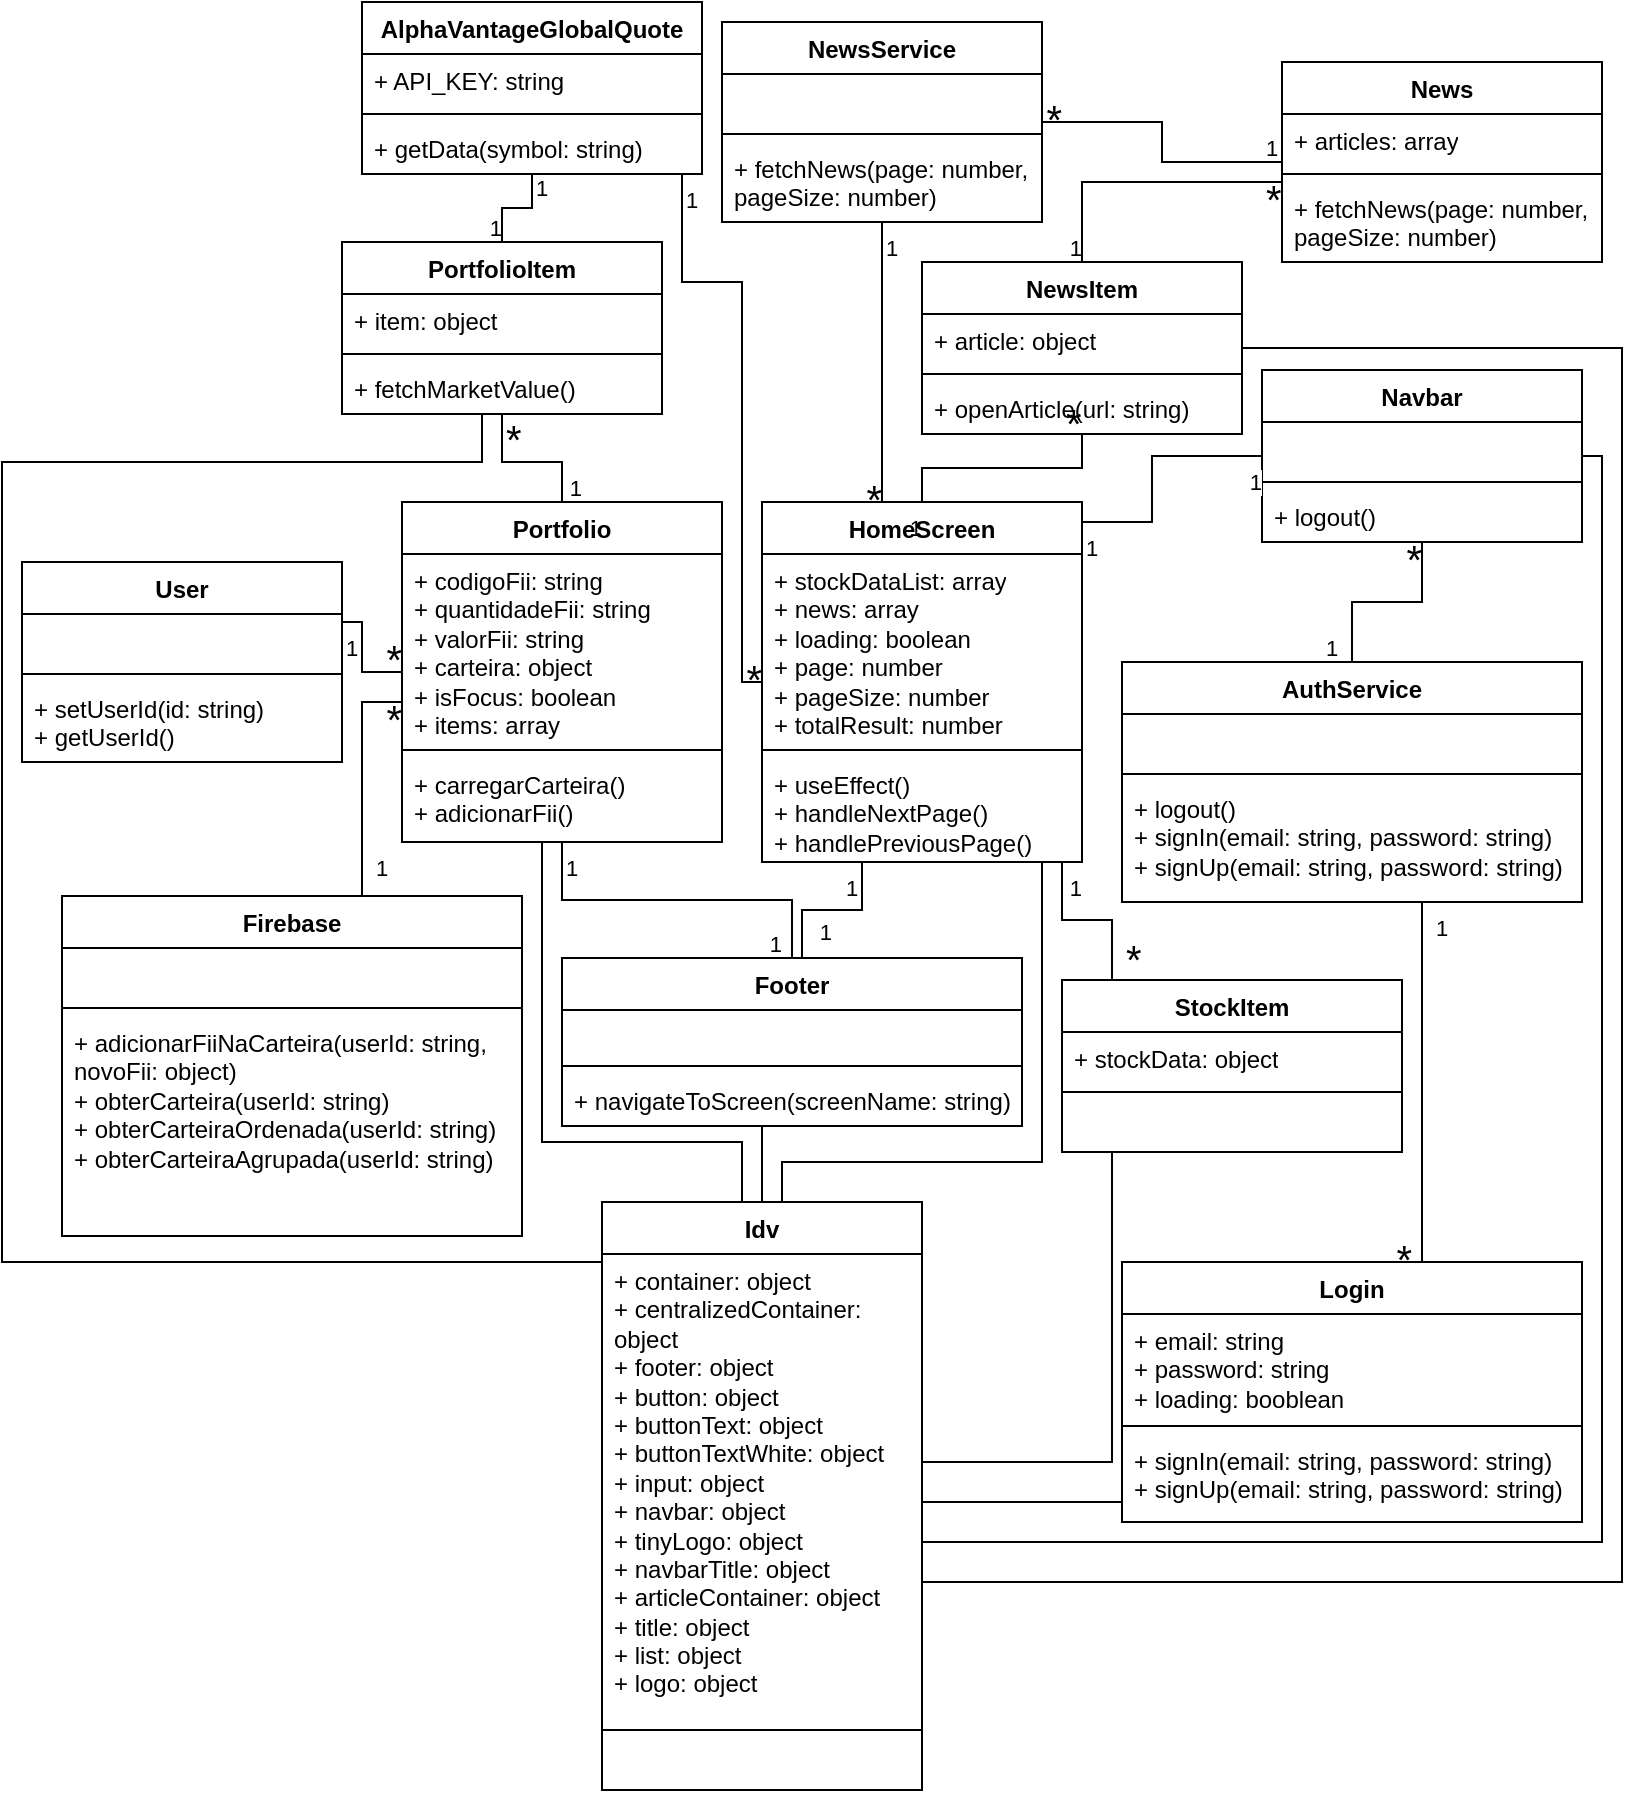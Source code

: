 <mxfile version="24.5.2" type="device">
  <diagram id="C5RBs43oDa-KdzZeNtuy" name="Page-1">
    <mxGraphModel dx="2593" dy="923" grid="1" gridSize="10" guides="1" tooltips="1" connect="1" arrows="1" fold="1" page="1" pageScale="1" pageWidth="827" pageHeight="1169" math="0" shadow="0">
      <root>
        <mxCell id="WIyWlLk6GJQsqaUBKTNV-0" />
        <mxCell id="WIyWlLk6GJQsqaUBKTNV-1" parent="WIyWlLk6GJQsqaUBKTNV-0" />
        <mxCell id="jRBZvIuDnO5cCjf87eu--0" value="HomeScreen" style="swimlane;fontStyle=1;align=center;verticalAlign=top;childLayout=stackLayout;horizontal=1;startSize=26;horizontalStack=0;resizeParent=1;resizeParentMax=0;resizeLast=0;collapsible=1;marginBottom=0;whiteSpace=wrap;html=1;" vertex="1" parent="WIyWlLk6GJQsqaUBKTNV-1">
          <mxGeometry x="390" y="260" width="160" height="180" as="geometry" />
        </mxCell>
        <mxCell id="jRBZvIuDnO5cCjf87eu--1" value="+ stockDataList: array&lt;div&gt;+ news: array&lt;/div&gt;&lt;div&gt;+ loading: boolean&lt;/div&gt;&lt;div&gt;+ page: number&lt;/div&gt;&lt;div&gt;+ pageSize: number&lt;/div&gt;&lt;div&gt;+ totalResult: number&lt;/div&gt;" style="text;strokeColor=none;fillColor=none;align=left;verticalAlign=top;spacingLeft=4;spacingRight=4;overflow=hidden;rotatable=0;points=[[0,0.5],[1,0.5]];portConstraint=eastwest;whiteSpace=wrap;html=1;" vertex="1" parent="jRBZvIuDnO5cCjf87eu--0">
          <mxGeometry y="26" width="160" height="94" as="geometry" />
        </mxCell>
        <mxCell id="jRBZvIuDnO5cCjf87eu--2" value="" style="line;strokeWidth=1;fillColor=none;align=left;verticalAlign=middle;spacingTop=-1;spacingLeft=3;spacingRight=3;rotatable=0;labelPosition=right;points=[];portConstraint=eastwest;strokeColor=inherit;" vertex="1" parent="jRBZvIuDnO5cCjf87eu--0">
          <mxGeometry y="120" width="160" height="8" as="geometry" />
        </mxCell>
        <mxCell id="jRBZvIuDnO5cCjf87eu--3" value="+ useEffect()&lt;div&gt;+ handleNextPage()&lt;/div&gt;&lt;div&gt;+ handlePreviousPage()&lt;/div&gt;" style="text;strokeColor=none;fillColor=none;align=left;verticalAlign=top;spacingLeft=4;spacingRight=4;overflow=hidden;rotatable=0;points=[[0,0.5],[1,0.5]];portConstraint=eastwest;whiteSpace=wrap;html=1;" vertex="1" parent="jRBZvIuDnO5cCjf87eu--0">
          <mxGeometry y="128" width="160" height="52" as="geometry" />
        </mxCell>
        <mxCell id="jRBZvIuDnO5cCjf87eu--4" value="Portfolio" style="swimlane;fontStyle=1;align=center;verticalAlign=top;childLayout=stackLayout;horizontal=1;startSize=26;horizontalStack=0;resizeParent=1;resizeParentMax=0;resizeLast=0;collapsible=1;marginBottom=0;whiteSpace=wrap;html=1;" vertex="1" parent="WIyWlLk6GJQsqaUBKTNV-1">
          <mxGeometry x="210" y="260" width="160" height="170" as="geometry" />
        </mxCell>
        <mxCell id="jRBZvIuDnO5cCjf87eu--5" value="+ codigoFii: string&lt;div&gt;+ quantidadeFii: string&lt;/div&gt;&lt;div&gt;+ valorFii: string&lt;/div&gt;&lt;div&gt;+ carteira: object&lt;/div&gt;&lt;div&gt;+ isFocus: boolean&lt;/div&gt;&lt;div&gt;+ items: array&lt;/div&gt;" style="text;strokeColor=none;fillColor=none;align=left;verticalAlign=top;spacingLeft=4;spacingRight=4;overflow=hidden;rotatable=0;points=[[0,0.5],[1,0.5]];portConstraint=eastwest;whiteSpace=wrap;html=1;" vertex="1" parent="jRBZvIuDnO5cCjf87eu--4">
          <mxGeometry y="26" width="160" height="94" as="geometry" />
        </mxCell>
        <mxCell id="jRBZvIuDnO5cCjf87eu--6" value="" style="line;strokeWidth=1;fillColor=none;align=left;verticalAlign=middle;spacingTop=-1;spacingLeft=3;spacingRight=3;rotatable=0;labelPosition=right;points=[];portConstraint=eastwest;strokeColor=inherit;" vertex="1" parent="jRBZvIuDnO5cCjf87eu--4">
          <mxGeometry y="120" width="160" height="8" as="geometry" />
        </mxCell>
        <mxCell id="jRBZvIuDnO5cCjf87eu--7" value="+ carregarCarteira()&lt;div&gt;+ adicionarFii()&lt;/div&gt;" style="text;strokeColor=none;fillColor=none;align=left;verticalAlign=top;spacingLeft=4;spacingRight=4;overflow=hidden;rotatable=0;points=[[0,0.5],[1,0.5]];portConstraint=eastwest;whiteSpace=wrap;html=1;" vertex="1" parent="jRBZvIuDnO5cCjf87eu--4">
          <mxGeometry y="128" width="160" height="42" as="geometry" />
        </mxCell>
        <mxCell id="jRBZvIuDnO5cCjf87eu--8" value="PortfolioItem" style="swimlane;fontStyle=1;align=center;verticalAlign=top;childLayout=stackLayout;horizontal=1;startSize=26;horizontalStack=0;resizeParent=1;resizeParentMax=0;resizeLast=0;collapsible=1;marginBottom=0;whiteSpace=wrap;html=1;" vertex="1" parent="WIyWlLk6GJQsqaUBKTNV-1">
          <mxGeometry x="180" y="130" width="160" height="86" as="geometry" />
        </mxCell>
        <mxCell id="jRBZvIuDnO5cCjf87eu--9" value="+ item: object" style="text;strokeColor=none;fillColor=none;align=left;verticalAlign=top;spacingLeft=4;spacingRight=4;overflow=hidden;rotatable=0;points=[[0,0.5],[1,0.5]];portConstraint=eastwest;whiteSpace=wrap;html=1;" vertex="1" parent="jRBZvIuDnO5cCjf87eu--8">
          <mxGeometry y="26" width="160" height="26" as="geometry" />
        </mxCell>
        <mxCell id="jRBZvIuDnO5cCjf87eu--10" value="" style="line;strokeWidth=1;fillColor=none;align=left;verticalAlign=middle;spacingTop=-1;spacingLeft=3;spacingRight=3;rotatable=0;labelPosition=right;points=[];portConstraint=eastwest;strokeColor=inherit;" vertex="1" parent="jRBZvIuDnO5cCjf87eu--8">
          <mxGeometry y="52" width="160" height="8" as="geometry" />
        </mxCell>
        <mxCell id="jRBZvIuDnO5cCjf87eu--11" value="+ fetchMarketValue()" style="text;strokeColor=none;fillColor=none;align=left;verticalAlign=top;spacingLeft=4;spacingRight=4;overflow=hidden;rotatable=0;points=[[0,0.5],[1,0.5]];portConstraint=eastwest;whiteSpace=wrap;html=1;" vertex="1" parent="jRBZvIuDnO5cCjf87eu--8">
          <mxGeometry y="60" width="160" height="26" as="geometry" />
        </mxCell>
        <mxCell id="jRBZvIuDnO5cCjf87eu--12" value="News" style="swimlane;fontStyle=1;align=center;verticalAlign=top;childLayout=stackLayout;horizontal=1;startSize=26;horizontalStack=0;resizeParent=1;resizeParentMax=0;resizeLast=0;collapsible=1;marginBottom=0;whiteSpace=wrap;html=1;" vertex="1" parent="WIyWlLk6GJQsqaUBKTNV-1">
          <mxGeometry x="650" y="40" width="160" height="100" as="geometry" />
        </mxCell>
        <mxCell id="jRBZvIuDnO5cCjf87eu--13" value="+ articles: array" style="text;strokeColor=none;fillColor=none;align=left;verticalAlign=top;spacingLeft=4;spacingRight=4;overflow=hidden;rotatable=0;points=[[0,0.5],[1,0.5]];portConstraint=eastwest;whiteSpace=wrap;html=1;" vertex="1" parent="jRBZvIuDnO5cCjf87eu--12">
          <mxGeometry y="26" width="160" height="26" as="geometry" />
        </mxCell>
        <mxCell id="jRBZvIuDnO5cCjf87eu--14" value="" style="line;strokeWidth=1;fillColor=none;align=left;verticalAlign=middle;spacingTop=-1;spacingLeft=3;spacingRight=3;rotatable=0;labelPosition=right;points=[];portConstraint=eastwest;strokeColor=inherit;" vertex="1" parent="jRBZvIuDnO5cCjf87eu--12">
          <mxGeometry y="52" width="160" height="8" as="geometry" />
        </mxCell>
        <mxCell id="jRBZvIuDnO5cCjf87eu--15" value="+ fetchNews(page: number, pageSize: number)" style="text;strokeColor=none;fillColor=none;align=left;verticalAlign=top;spacingLeft=4;spacingRight=4;overflow=hidden;rotatable=0;points=[[0,0.5],[1,0.5]];portConstraint=eastwest;whiteSpace=wrap;html=1;" vertex="1" parent="jRBZvIuDnO5cCjf87eu--12">
          <mxGeometry y="60" width="160" height="40" as="geometry" />
        </mxCell>
        <mxCell id="jRBZvIuDnO5cCjf87eu--16" value="Firebase" style="swimlane;fontStyle=1;align=center;verticalAlign=top;childLayout=stackLayout;horizontal=1;startSize=26;horizontalStack=0;resizeParent=1;resizeParentMax=0;resizeLast=0;collapsible=1;marginBottom=0;whiteSpace=wrap;html=1;" vertex="1" parent="WIyWlLk6GJQsqaUBKTNV-1">
          <mxGeometry x="40" y="457" width="230" height="170" as="geometry" />
        </mxCell>
        <mxCell id="jRBZvIuDnO5cCjf87eu--17" value="&amp;nbsp;" style="text;strokeColor=none;fillColor=none;align=left;verticalAlign=top;spacingLeft=4;spacingRight=4;overflow=hidden;rotatable=0;points=[[0,0.5],[1,0.5]];portConstraint=eastwest;whiteSpace=wrap;html=1;" vertex="1" parent="jRBZvIuDnO5cCjf87eu--16">
          <mxGeometry y="26" width="230" height="26" as="geometry" />
        </mxCell>
        <mxCell id="jRBZvIuDnO5cCjf87eu--18" value="" style="line;strokeWidth=1;fillColor=none;align=left;verticalAlign=middle;spacingTop=-1;spacingLeft=3;spacingRight=3;rotatable=0;labelPosition=right;points=[];portConstraint=eastwest;strokeColor=inherit;" vertex="1" parent="jRBZvIuDnO5cCjf87eu--16">
          <mxGeometry y="52" width="230" height="8" as="geometry" />
        </mxCell>
        <mxCell id="jRBZvIuDnO5cCjf87eu--19" value="+ adicionarFiiNaCarteira(userId: string, novoFii: object)&lt;br&gt;        + obterCarteira(userId: string)&lt;br&gt;        + obterCarteiraOrdenada(userId: string)&lt;br&gt;        + obterCarteiraAgrupada(userId: string)" style="text;strokeColor=none;fillColor=none;align=left;verticalAlign=top;spacingLeft=4;spacingRight=4;overflow=hidden;rotatable=0;points=[[0,0.5],[1,0.5]];portConstraint=eastwest;whiteSpace=wrap;html=1;" vertex="1" parent="jRBZvIuDnO5cCjf87eu--16">
          <mxGeometry y="60" width="230" height="110" as="geometry" />
        </mxCell>
        <mxCell id="jRBZvIuDnO5cCjf87eu--20" value="NewsService" style="swimlane;fontStyle=1;align=center;verticalAlign=top;childLayout=stackLayout;horizontal=1;startSize=26;horizontalStack=0;resizeParent=1;resizeParentMax=0;resizeLast=0;collapsible=1;marginBottom=0;whiteSpace=wrap;html=1;" vertex="1" parent="WIyWlLk6GJQsqaUBKTNV-1">
          <mxGeometry x="370" y="20" width="160" height="100" as="geometry" />
        </mxCell>
        <mxCell id="jRBZvIuDnO5cCjf87eu--21" value="&amp;nbsp;" style="text;strokeColor=none;fillColor=none;align=left;verticalAlign=top;spacingLeft=4;spacingRight=4;overflow=hidden;rotatable=0;points=[[0,0.5],[1,0.5]];portConstraint=eastwest;whiteSpace=wrap;html=1;" vertex="1" parent="jRBZvIuDnO5cCjf87eu--20">
          <mxGeometry y="26" width="160" height="26" as="geometry" />
        </mxCell>
        <mxCell id="jRBZvIuDnO5cCjf87eu--22" value="" style="line;strokeWidth=1;fillColor=none;align=left;verticalAlign=middle;spacingTop=-1;spacingLeft=3;spacingRight=3;rotatable=0;labelPosition=right;points=[];portConstraint=eastwest;strokeColor=inherit;" vertex="1" parent="jRBZvIuDnO5cCjf87eu--20">
          <mxGeometry y="52" width="160" height="8" as="geometry" />
        </mxCell>
        <mxCell id="jRBZvIuDnO5cCjf87eu--23" value="+ fetchNews(page: number, pageSize: number)" style="text;strokeColor=none;fillColor=none;align=left;verticalAlign=top;spacingLeft=4;spacingRight=4;overflow=hidden;rotatable=0;points=[[0,0.5],[1,0.5]];portConstraint=eastwest;whiteSpace=wrap;html=1;" vertex="1" parent="jRBZvIuDnO5cCjf87eu--20">
          <mxGeometry y="60" width="160" height="40" as="geometry" />
        </mxCell>
        <mxCell id="jRBZvIuDnO5cCjf87eu--24" value="StockItem" style="swimlane;fontStyle=1;align=center;verticalAlign=top;childLayout=stackLayout;horizontal=1;startSize=26;horizontalStack=0;resizeParent=1;resizeParentMax=0;resizeLast=0;collapsible=1;marginBottom=0;whiteSpace=wrap;html=1;" vertex="1" parent="WIyWlLk6GJQsqaUBKTNV-1">
          <mxGeometry x="540" y="499" width="170" height="86" as="geometry" />
        </mxCell>
        <mxCell id="jRBZvIuDnO5cCjf87eu--25" value="+ stockData: object" style="text;strokeColor=none;fillColor=none;align=left;verticalAlign=top;spacingLeft=4;spacingRight=4;overflow=hidden;rotatable=0;points=[[0,0.5],[1,0.5]];portConstraint=eastwest;whiteSpace=wrap;html=1;" vertex="1" parent="jRBZvIuDnO5cCjf87eu--24">
          <mxGeometry y="26" width="170" height="26" as="geometry" />
        </mxCell>
        <mxCell id="jRBZvIuDnO5cCjf87eu--26" value="" style="line;strokeWidth=1;fillColor=none;align=left;verticalAlign=middle;spacingTop=-1;spacingLeft=3;spacingRight=3;rotatable=0;labelPosition=right;points=[];portConstraint=eastwest;strokeColor=inherit;" vertex="1" parent="jRBZvIuDnO5cCjf87eu--24">
          <mxGeometry y="52" width="170" height="8" as="geometry" />
        </mxCell>
        <mxCell id="jRBZvIuDnO5cCjf87eu--27" value="&amp;nbsp;" style="text;strokeColor=none;fillColor=none;align=left;verticalAlign=top;spacingLeft=4;spacingRight=4;overflow=hidden;rotatable=0;points=[[0,0.5],[1,0.5]];portConstraint=eastwest;whiteSpace=wrap;html=1;" vertex="1" parent="jRBZvIuDnO5cCjf87eu--24">
          <mxGeometry y="60" width="170" height="26" as="geometry" />
        </mxCell>
        <mxCell id="jRBZvIuDnO5cCjf87eu--28" value="AlphaVantageGlobalQuote" style="swimlane;fontStyle=1;align=center;verticalAlign=top;childLayout=stackLayout;horizontal=1;startSize=26;horizontalStack=0;resizeParent=1;resizeParentMax=0;resizeLast=0;collapsible=1;marginBottom=0;whiteSpace=wrap;html=1;" vertex="1" parent="WIyWlLk6GJQsqaUBKTNV-1">
          <mxGeometry x="190" y="10" width="170" height="86" as="geometry" />
        </mxCell>
        <mxCell id="jRBZvIuDnO5cCjf87eu--29" value="+ API_KEY: string" style="text;strokeColor=none;fillColor=none;align=left;verticalAlign=top;spacingLeft=4;spacingRight=4;overflow=hidden;rotatable=0;points=[[0,0.5],[1,0.5]];portConstraint=eastwest;whiteSpace=wrap;html=1;" vertex="1" parent="jRBZvIuDnO5cCjf87eu--28">
          <mxGeometry y="26" width="170" height="26" as="geometry" />
        </mxCell>
        <mxCell id="jRBZvIuDnO5cCjf87eu--30" value="" style="line;strokeWidth=1;fillColor=none;align=left;verticalAlign=middle;spacingTop=-1;spacingLeft=3;spacingRight=3;rotatable=0;labelPosition=right;points=[];portConstraint=eastwest;strokeColor=inherit;" vertex="1" parent="jRBZvIuDnO5cCjf87eu--28">
          <mxGeometry y="52" width="170" height="8" as="geometry" />
        </mxCell>
        <mxCell id="jRBZvIuDnO5cCjf87eu--31" value="+ getData(symbol: string)" style="text;strokeColor=none;fillColor=none;align=left;verticalAlign=top;spacingLeft=4;spacingRight=4;overflow=hidden;rotatable=0;points=[[0,0.5],[1,0.5]];portConstraint=eastwest;whiteSpace=wrap;html=1;" vertex="1" parent="jRBZvIuDnO5cCjf87eu--28">
          <mxGeometry y="60" width="170" height="26" as="geometry" />
        </mxCell>
        <mxCell id="jRBZvIuDnO5cCjf87eu--32" value="User" style="swimlane;fontStyle=1;align=center;verticalAlign=top;childLayout=stackLayout;horizontal=1;startSize=26;horizontalStack=0;resizeParent=1;resizeParentMax=0;resizeLast=0;collapsible=1;marginBottom=0;whiteSpace=wrap;html=1;" vertex="1" parent="WIyWlLk6GJQsqaUBKTNV-1">
          <mxGeometry x="20" y="290" width="160" height="100" as="geometry" />
        </mxCell>
        <mxCell id="jRBZvIuDnO5cCjf87eu--33" value="&amp;nbsp;" style="text;strokeColor=none;fillColor=none;align=left;verticalAlign=top;spacingLeft=4;spacingRight=4;overflow=hidden;rotatable=0;points=[[0,0.5],[1,0.5]];portConstraint=eastwest;whiteSpace=wrap;html=1;" vertex="1" parent="jRBZvIuDnO5cCjf87eu--32">
          <mxGeometry y="26" width="160" height="26" as="geometry" />
        </mxCell>
        <mxCell id="jRBZvIuDnO5cCjf87eu--34" value="" style="line;strokeWidth=1;fillColor=none;align=left;verticalAlign=middle;spacingTop=-1;spacingLeft=3;spacingRight=3;rotatable=0;labelPosition=right;points=[];portConstraint=eastwest;strokeColor=inherit;" vertex="1" parent="jRBZvIuDnO5cCjf87eu--32">
          <mxGeometry y="52" width="160" height="8" as="geometry" />
        </mxCell>
        <mxCell id="jRBZvIuDnO5cCjf87eu--35" value="+ setUserId(id: string)&lt;div&gt;+ getUserId()&lt;/div&gt;" style="text;strokeColor=none;fillColor=none;align=left;verticalAlign=top;spacingLeft=4;spacingRight=4;overflow=hidden;rotatable=0;points=[[0,0.5],[1,0.5]];portConstraint=eastwest;whiteSpace=wrap;html=1;" vertex="1" parent="jRBZvIuDnO5cCjf87eu--32">
          <mxGeometry y="60" width="160" height="40" as="geometry" />
        </mxCell>
        <mxCell id="jRBZvIuDnO5cCjf87eu--79" style="edgeStyle=orthogonalEdgeStyle;rounded=0;orthogonalLoop=1;jettySize=auto;html=1;endArrow=none;endFill=0;" edge="1" parent="WIyWlLk6GJQsqaUBKTNV-1" source="jRBZvIuDnO5cCjf87eu--36" target="jRBZvIuDnO5cCjf87eu--0">
          <mxGeometry relative="1" as="geometry">
            <Array as="points">
              <mxPoint x="400" y="590" />
              <mxPoint x="530" y="590" />
            </Array>
          </mxGeometry>
        </mxCell>
        <mxCell id="jRBZvIuDnO5cCjf87eu--80" style="edgeStyle=orthogonalEdgeStyle;rounded=0;orthogonalLoop=1;jettySize=auto;html=1;endArrow=none;endFill=0;" edge="1" parent="WIyWlLk6GJQsqaUBKTNV-1" source="jRBZvIuDnO5cCjf87eu--36" target="jRBZvIuDnO5cCjf87eu--44">
          <mxGeometry relative="1" as="geometry">
            <Array as="points">
              <mxPoint x="350" y="650" />
              <mxPoint x="410" y="650" />
            </Array>
          </mxGeometry>
        </mxCell>
        <mxCell id="jRBZvIuDnO5cCjf87eu--81" style="edgeStyle=orthogonalEdgeStyle;rounded=0;orthogonalLoop=1;jettySize=auto;html=1;endArrow=none;endFill=0;" edge="1" parent="WIyWlLk6GJQsqaUBKTNV-1" source="jRBZvIuDnO5cCjf87eu--36" target="jRBZvIuDnO5cCjf87eu--52">
          <mxGeometry relative="1" as="geometry">
            <Array as="points">
              <mxPoint x="810" y="780" />
              <mxPoint x="810" y="237" />
            </Array>
          </mxGeometry>
        </mxCell>
        <mxCell id="jRBZvIuDnO5cCjf87eu--82" style="edgeStyle=orthogonalEdgeStyle;rounded=0;orthogonalLoop=1;jettySize=auto;html=1;endArrow=none;endFill=0;" edge="1" parent="WIyWlLk6GJQsqaUBKTNV-1" source="jRBZvIuDnO5cCjf87eu--36" target="jRBZvIuDnO5cCjf87eu--56">
          <mxGeometry relative="1" as="geometry">
            <Array as="points">
              <mxPoint x="820" y="800" />
              <mxPoint x="820" y="183" />
            </Array>
          </mxGeometry>
        </mxCell>
        <mxCell id="jRBZvIuDnO5cCjf87eu--83" style="edgeStyle=orthogonalEdgeStyle;rounded=0;orthogonalLoop=1;jettySize=auto;html=1;endArrow=none;endFill=0;" edge="1" parent="WIyWlLk6GJQsqaUBKTNV-1" source="jRBZvIuDnO5cCjf87eu--36" target="jRBZvIuDnO5cCjf87eu--8">
          <mxGeometry relative="1" as="geometry">
            <Array as="points">
              <mxPoint x="10" y="640" />
              <mxPoint x="10" y="240" />
              <mxPoint x="250" y="240" />
            </Array>
          </mxGeometry>
        </mxCell>
        <mxCell id="jRBZvIuDnO5cCjf87eu--84" style="edgeStyle=orthogonalEdgeStyle;rounded=0;orthogonalLoop=1;jettySize=auto;html=1;endArrow=none;endFill=0;" edge="1" parent="WIyWlLk6GJQsqaUBKTNV-1" source="jRBZvIuDnO5cCjf87eu--36" target="jRBZvIuDnO5cCjf87eu--24">
          <mxGeometry relative="1" as="geometry">
            <Array as="points">
              <mxPoint x="565" y="740" />
            </Array>
          </mxGeometry>
        </mxCell>
        <mxCell id="jRBZvIuDnO5cCjf87eu--85" style="edgeStyle=orthogonalEdgeStyle;rounded=0;orthogonalLoop=1;jettySize=auto;html=1;endArrow=none;endFill=0;" edge="1" parent="WIyWlLk6GJQsqaUBKTNV-1" source="jRBZvIuDnO5cCjf87eu--36" target="jRBZvIuDnO5cCjf87eu--60">
          <mxGeometry relative="1" as="geometry">
            <Array as="points">
              <mxPoint x="550" y="760" />
              <mxPoint x="550" y="760" />
            </Array>
          </mxGeometry>
        </mxCell>
        <mxCell id="jRBZvIuDnO5cCjf87eu--86" style="edgeStyle=orthogonalEdgeStyle;rounded=0;orthogonalLoop=1;jettySize=auto;html=1;endArrow=none;endFill=0;" edge="1" parent="WIyWlLk6GJQsqaUBKTNV-1" source="jRBZvIuDnO5cCjf87eu--36" target="jRBZvIuDnO5cCjf87eu--4">
          <mxGeometry relative="1" as="geometry">
            <Array as="points">
              <mxPoint x="380" y="580" />
              <mxPoint x="280" y="580" />
            </Array>
          </mxGeometry>
        </mxCell>
        <mxCell id="jRBZvIuDnO5cCjf87eu--36" value="Idv" style="swimlane;fontStyle=1;align=center;verticalAlign=top;childLayout=stackLayout;horizontal=1;startSize=26;horizontalStack=0;resizeParent=1;resizeParentMax=0;resizeLast=0;collapsible=1;marginBottom=0;whiteSpace=wrap;html=1;" vertex="1" parent="WIyWlLk6GJQsqaUBKTNV-1">
          <mxGeometry x="310" y="610" width="160" height="294" as="geometry" />
        </mxCell>
        <mxCell id="jRBZvIuDnO5cCjf87eu--37" value="+ container: object&lt;br&gt;        + centralizedContainer: object&lt;br&gt;        + footer: object&lt;br&gt;        + button: object&lt;br&gt;        + buttonText: object&lt;br&gt;        + buttonTextWhite: object&lt;br&gt;        + input: object&lt;br&gt;        + navbar: object&lt;br&gt;        + tinyLogo: object&lt;br&gt;        + navbarTitle: object&lt;br&gt;        + articleContainer: object&lt;br&gt;        + title: object&lt;br&gt;        + list: object&lt;br&gt;        + logo: object" style="text;strokeColor=none;fillColor=none;align=left;verticalAlign=top;spacingLeft=4;spacingRight=4;overflow=hidden;rotatable=0;points=[[0,0.5],[1,0.5]];portConstraint=eastwest;whiteSpace=wrap;html=1;" vertex="1" parent="jRBZvIuDnO5cCjf87eu--36">
          <mxGeometry y="26" width="160" height="234" as="geometry" />
        </mxCell>
        <mxCell id="jRBZvIuDnO5cCjf87eu--38" value="" style="line;strokeWidth=1;fillColor=none;align=left;verticalAlign=middle;spacingTop=-1;spacingLeft=3;spacingRight=3;rotatable=0;labelPosition=right;points=[];portConstraint=eastwest;strokeColor=inherit;" vertex="1" parent="jRBZvIuDnO5cCjf87eu--36">
          <mxGeometry y="260" width="160" height="8" as="geometry" />
        </mxCell>
        <mxCell id="jRBZvIuDnO5cCjf87eu--39" value="&amp;nbsp;" style="text;strokeColor=none;fillColor=none;align=left;verticalAlign=top;spacingLeft=4;spacingRight=4;overflow=hidden;rotatable=0;points=[[0,0.5],[1,0.5]];portConstraint=eastwest;whiteSpace=wrap;html=1;" vertex="1" parent="jRBZvIuDnO5cCjf87eu--36">
          <mxGeometry y="268" width="160" height="26" as="geometry" />
        </mxCell>
        <mxCell id="jRBZvIuDnO5cCjf87eu--40" value="AuthService" style="swimlane;fontStyle=1;align=center;verticalAlign=top;childLayout=stackLayout;horizontal=1;startSize=26;horizontalStack=0;resizeParent=1;resizeParentMax=0;resizeLast=0;collapsible=1;marginBottom=0;whiteSpace=wrap;html=1;" vertex="1" parent="WIyWlLk6GJQsqaUBKTNV-1">
          <mxGeometry x="570" y="340" width="230" height="120" as="geometry" />
        </mxCell>
        <mxCell id="jRBZvIuDnO5cCjf87eu--41" value="&amp;nbsp;" style="text;strokeColor=none;fillColor=none;align=left;verticalAlign=top;spacingLeft=4;spacingRight=4;overflow=hidden;rotatable=0;points=[[0,0.5],[1,0.5]];portConstraint=eastwest;whiteSpace=wrap;html=1;" vertex="1" parent="jRBZvIuDnO5cCjf87eu--40">
          <mxGeometry y="26" width="230" height="26" as="geometry" />
        </mxCell>
        <mxCell id="jRBZvIuDnO5cCjf87eu--42" value="" style="line;strokeWidth=1;fillColor=none;align=left;verticalAlign=middle;spacingTop=-1;spacingLeft=3;spacingRight=3;rotatable=0;labelPosition=right;points=[];portConstraint=eastwest;strokeColor=inherit;" vertex="1" parent="jRBZvIuDnO5cCjf87eu--40">
          <mxGeometry y="52" width="230" height="8" as="geometry" />
        </mxCell>
        <mxCell id="jRBZvIuDnO5cCjf87eu--43" value="+ logout()&lt;div&gt;+ signIn(email: string, password: string)&lt;/div&gt;&lt;div&gt;+ signUp&lt;span style=&quot;background-color: initial;&quot;&gt;(email: string, password: string)&lt;/span&gt;&lt;/div&gt;" style="text;strokeColor=none;fillColor=none;align=left;verticalAlign=top;spacingLeft=4;spacingRight=4;overflow=hidden;rotatable=0;points=[[0,0.5],[1,0.5]];portConstraint=eastwest;whiteSpace=wrap;html=1;" vertex="1" parent="jRBZvIuDnO5cCjf87eu--40">
          <mxGeometry y="60" width="230" height="60" as="geometry" />
        </mxCell>
        <mxCell id="jRBZvIuDnO5cCjf87eu--44" value="Footer" style="swimlane;fontStyle=1;align=center;verticalAlign=top;childLayout=stackLayout;horizontal=1;startSize=26;horizontalStack=0;resizeParent=1;resizeParentMax=0;resizeLast=0;collapsible=1;marginBottom=0;whiteSpace=wrap;html=1;" vertex="1" parent="WIyWlLk6GJQsqaUBKTNV-1">
          <mxGeometry x="290" y="488" width="230" height="84" as="geometry" />
        </mxCell>
        <mxCell id="jRBZvIuDnO5cCjf87eu--45" value="&amp;nbsp;" style="text;strokeColor=none;fillColor=none;align=left;verticalAlign=top;spacingLeft=4;spacingRight=4;overflow=hidden;rotatable=0;points=[[0,0.5],[1,0.5]];portConstraint=eastwest;whiteSpace=wrap;html=1;" vertex="1" parent="jRBZvIuDnO5cCjf87eu--44">
          <mxGeometry y="26" width="230" height="24" as="geometry" />
        </mxCell>
        <mxCell id="jRBZvIuDnO5cCjf87eu--46" value="" style="line;strokeWidth=1;fillColor=none;align=left;verticalAlign=middle;spacingTop=-1;spacingLeft=3;spacingRight=3;rotatable=0;labelPosition=right;points=[];portConstraint=eastwest;strokeColor=inherit;" vertex="1" parent="jRBZvIuDnO5cCjf87eu--44">
          <mxGeometry y="50" width="230" height="8" as="geometry" />
        </mxCell>
        <mxCell id="jRBZvIuDnO5cCjf87eu--47" value="+ navigateToScreen(screenName: string)" style="text;strokeColor=none;fillColor=none;align=left;verticalAlign=top;spacingLeft=4;spacingRight=4;overflow=hidden;rotatable=0;points=[[0,0.5],[1,0.5]];portConstraint=eastwest;whiteSpace=wrap;html=1;" vertex="1" parent="jRBZvIuDnO5cCjf87eu--44">
          <mxGeometry y="58" width="230" height="26" as="geometry" />
        </mxCell>
        <mxCell id="jRBZvIuDnO5cCjf87eu--52" value="Navbar" style="swimlane;fontStyle=1;align=center;verticalAlign=top;childLayout=stackLayout;horizontal=1;startSize=26;horizontalStack=0;resizeParent=1;resizeParentMax=0;resizeLast=0;collapsible=1;marginBottom=0;whiteSpace=wrap;html=1;" vertex="1" parent="WIyWlLk6GJQsqaUBKTNV-1">
          <mxGeometry x="640" y="194" width="160" height="86" as="geometry" />
        </mxCell>
        <mxCell id="jRBZvIuDnO5cCjf87eu--53" value="&amp;nbsp;" style="text;strokeColor=none;fillColor=none;align=left;verticalAlign=top;spacingLeft=4;spacingRight=4;overflow=hidden;rotatable=0;points=[[0,0.5],[1,0.5]];portConstraint=eastwest;whiteSpace=wrap;html=1;" vertex="1" parent="jRBZvIuDnO5cCjf87eu--52">
          <mxGeometry y="26" width="160" height="26" as="geometry" />
        </mxCell>
        <mxCell id="jRBZvIuDnO5cCjf87eu--54" value="" style="line;strokeWidth=1;fillColor=none;align=left;verticalAlign=middle;spacingTop=-1;spacingLeft=3;spacingRight=3;rotatable=0;labelPosition=right;points=[];portConstraint=eastwest;strokeColor=inherit;" vertex="1" parent="jRBZvIuDnO5cCjf87eu--52">
          <mxGeometry y="52" width="160" height="8" as="geometry" />
        </mxCell>
        <mxCell id="jRBZvIuDnO5cCjf87eu--55" value="+ logout()" style="text;strokeColor=none;fillColor=none;align=left;verticalAlign=top;spacingLeft=4;spacingRight=4;overflow=hidden;rotatable=0;points=[[0,0.5],[1,0.5]];portConstraint=eastwest;whiteSpace=wrap;html=1;" vertex="1" parent="jRBZvIuDnO5cCjf87eu--52">
          <mxGeometry y="60" width="160" height="26" as="geometry" />
        </mxCell>
        <mxCell id="jRBZvIuDnO5cCjf87eu--56" value="NewsItem" style="swimlane;fontStyle=1;align=center;verticalAlign=top;childLayout=stackLayout;horizontal=1;startSize=26;horizontalStack=0;resizeParent=1;resizeParentMax=0;resizeLast=0;collapsible=1;marginBottom=0;whiteSpace=wrap;html=1;" vertex="1" parent="WIyWlLk6GJQsqaUBKTNV-1">
          <mxGeometry x="470" y="140" width="160" height="86" as="geometry" />
        </mxCell>
        <mxCell id="jRBZvIuDnO5cCjf87eu--57" value="+ article: object" style="text;strokeColor=none;fillColor=none;align=left;verticalAlign=top;spacingLeft=4;spacingRight=4;overflow=hidden;rotatable=0;points=[[0,0.5],[1,0.5]];portConstraint=eastwest;whiteSpace=wrap;html=1;" vertex="1" parent="jRBZvIuDnO5cCjf87eu--56">
          <mxGeometry y="26" width="160" height="26" as="geometry" />
        </mxCell>
        <mxCell id="jRBZvIuDnO5cCjf87eu--58" value="" style="line;strokeWidth=1;fillColor=none;align=left;verticalAlign=middle;spacingTop=-1;spacingLeft=3;spacingRight=3;rotatable=0;labelPosition=right;points=[];portConstraint=eastwest;strokeColor=inherit;" vertex="1" parent="jRBZvIuDnO5cCjf87eu--56">
          <mxGeometry y="52" width="160" height="8" as="geometry" />
        </mxCell>
        <mxCell id="jRBZvIuDnO5cCjf87eu--59" value="+ openArticle(url: string)" style="text;strokeColor=none;fillColor=none;align=left;verticalAlign=top;spacingLeft=4;spacingRight=4;overflow=hidden;rotatable=0;points=[[0,0.5],[1,0.5]];portConstraint=eastwest;whiteSpace=wrap;html=1;" vertex="1" parent="jRBZvIuDnO5cCjf87eu--56">
          <mxGeometry y="60" width="160" height="26" as="geometry" />
        </mxCell>
        <mxCell id="jRBZvIuDnO5cCjf87eu--60" value="Login" style="swimlane;fontStyle=1;align=center;verticalAlign=top;childLayout=stackLayout;horizontal=1;startSize=26;horizontalStack=0;resizeParent=1;resizeParentMax=0;resizeLast=0;collapsible=1;marginBottom=0;whiteSpace=wrap;html=1;" vertex="1" parent="WIyWlLk6GJQsqaUBKTNV-1">
          <mxGeometry x="570" y="640" width="230" height="130" as="geometry" />
        </mxCell>
        <mxCell id="jRBZvIuDnO5cCjf87eu--61" value="+ email: string&lt;div&gt;+ password: string&lt;/div&gt;&lt;div&gt;+ loading: booblean&lt;/div&gt;" style="text;strokeColor=none;fillColor=none;align=left;verticalAlign=top;spacingLeft=4;spacingRight=4;overflow=hidden;rotatable=0;points=[[0,0.5],[1,0.5]];portConstraint=eastwest;whiteSpace=wrap;html=1;" vertex="1" parent="jRBZvIuDnO5cCjf87eu--60">
          <mxGeometry y="26" width="230" height="52" as="geometry" />
        </mxCell>
        <mxCell id="jRBZvIuDnO5cCjf87eu--62" value="" style="line;strokeWidth=1;fillColor=none;align=left;verticalAlign=middle;spacingTop=-1;spacingLeft=3;spacingRight=3;rotatable=0;labelPosition=right;points=[];portConstraint=eastwest;strokeColor=inherit;" vertex="1" parent="jRBZvIuDnO5cCjf87eu--60">
          <mxGeometry y="78" width="230" height="8" as="geometry" />
        </mxCell>
        <mxCell id="jRBZvIuDnO5cCjf87eu--63" value="+ signIn(email: string, password: string)&lt;div&gt;+ signUp(email: string, password: string)&lt;/div&gt;" style="text;strokeColor=none;fillColor=none;align=left;verticalAlign=top;spacingLeft=4;spacingRight=4;overflow=hidden;rotatable=0;points=[[0,0.5],[1,0.5]];portConstraint=eastwest;whiteSpace=wrap;html=1;" vertex="1" parent="jRBZvIuDnO5cCjf87eu--60">
          <mxGeometry y="86" width="230" height="44" as="geometry" />
        </mxCell>
        <mxCell id="jRBZvIuDnO5cCjf87eu--90" value="" style="endArrow=none;html=1;endSize=12;startArrow=none;startSize=14;startFill=0;edgeStyle=orthogonalEdgeStyle;rounded=0;endFill=0;" edge="1" parent="WIyWlLk6GJQsqaUBKTNV-1" source="jRBZvIuDnO5cCjf87eu--28" target="jRBZvIuDnO5cCjf87eu--0">
          <mxGeometry relative="1" as="geometry">
            <mxPoint x="-30" y="490" as="sourcePoint" />
            <mxPoint x="130" y="490" as="targetPoint" />
            <Array as="points">
              <mxPoint x="350" y="150" />
              <mxPoint x="380" y="150" />
              <mxPoint x="380" y="350" />
            </Array>
          </mxGeometry>
        </mxCell>
        <mxCell id="jRBZvIuDnO5cCjf87eu--91" value="1" style="edgeLabel;resizable=0;html=1;align=left;verticalAlign=top;labelBackgroundColor=none;" connectable="0" vertex="1" parent="jRBZvIuDnO5cCjf87eu--90">
          <mxGeometry x="-1" relative="1" as="geometry" />
        </mxCell>
        <mxCell id="jRBZvIuDnO5cCjf87eu--92" value="*" style="edgeLabel;resizable=0;html=1;align=right;verticalAlign=top;fontSize=20;labelBackgroundColor=none;" connectable="0" vertex="1" parent="jRBZvIuDnO5cCjf87eu--90">
          <mxGeometry x="1" relative="1" as="geometry">
            <mxPoint y="-20" as="offset" />
          </mxGeometry>
        </mxCell>
        <mxCell id="jRBZvIuDnO5cCjf87eu--93" value="" style="endArrow=none;html=1;endSize=12;startArrow=none;startSize=14;startFill=0;edgeStyle=orthogonalEdgeStyle;rounded=0;endFill=0;" edge="1" parent="WIyWlLk6GJQsqaUBKTNV-1" source="jRBZvIuDnO5cCjf87eu--56" target="jRBZvIuDnO5cCjf87eu--0">
          <mxGeometry relative="1" as="geometry">
            <mxPoint x="110" y="560" as="sourcePoint" />
            <mxPoint x="270" y="560" as="targetPoint" />
          </mxGeometry>
        </mxCell>
        <mxCell id="jRBZvIuDnO5cCjf87eu--94" value="&lt;font style=&quot;font-size: 20px;&quot;&gt;*&lt;/font&gt;" style="edgeLabel;resizable=0;html=1;align=left;verticalAlign=top;labelBackgroundColor=none;" connectable="0" vertex="1" parent="jRBZvIuDnO5cCjf87eu--93">
          <mxGeometry x="-1" relative="1" as="geometry">
            <mxPoint x="-10" y="-24" as="offset" />
          </mxGeometry>
        </mxCell>
        <mxCell id="jRBZvIuDnO5cCjf87eu--95" value="&lt;font style=&quot;font-size: 11px;&quot;&gt;1&lt;/font&gt;" style="edgeLabel;resizable=0;html=1;align=right;verticalAlign=top;labelBackgroundColor=none;" connectable="0" vertex="1" parent="jRBZvIuDnO5cCjf87eu--93">
          <mxGeometry x="1" relative="1" as="geometry" />
        </mxCell>
        <mxCell id="jRBZvIuDnO5cCjf87eu--96" value="" style="endArrow=none;html=1;endSize=12;startArrow=none;startSize=14;startFill=0;edgeStyle=orthogonalEdgeStyle;rounded=0;endFill=0;" edge="1" parent="WIyWlLk6GJQsqaUBKTNV-1" source="jRBZvIuDnO5cCjf87eu--24" target="jRBZvIuDnO5cCjf87eu--0">
          <mxGeometry relative="1" as="geometry">
            <mxPoint x="60" y="530" as="sourcePoint" />
            <mxPoint x="220" y="530" as="targetPoint" />
            <Array as="points">
              <mxPoint x="565" y="469" />
              <mxPoint x="540" y="469" />
            </Array>
          </mxGeometry>
        </mxCell>
        <mxCell id="jRBZvIuDnO5cCjf87eu--97" value="&lt;font style=&quot;font-size: 20px;&quot;&gt;*&lt;/font&gt;" style="edgeLabel;resizable=0;html=1;align=left;verticalAlign=top;labelBackgroundColor=none;" connectable="0" vertex="1" parent="jRBZvIuDnO5cCjf87eu--96">
          <mxGeometry x="-1" relative="1" as="geometry">
            <mxPoint x="5" y="-29" as="offset" />
          </mxGeometry>
        </mxCell>
        <mxCell id="jRBZvIuDnO5cCjf87eu--98" value="1" style="edgeLabel;resizable=0;html=1;align=right;verticalAlign=top;labelBackgroundColor=none;" connectable="0" vertex="1" parent="jRBZvIuDnO5cCjf87eu--96">
          <mxGeometry x="1" relative="1" as="geometry">
            <mxPoint x="10" as="offset" />
          </mxGeometry>
        </mxCell>
        <mxCell id="jRBZvIuDnO5cCjf87eu--99" value="" style="endArrow=none;html=1;endSize=12;startArrow=none;startSize=14;startFill=0;edgeStyle=orthogonalEdgeStyle;rounded=0;endFill=0;labelBackgroundColor=none;" edge="1" parent="WIyWlLk6GJQsqaUBKTNV-1" source="jRBZvIuDnO5cCjf87eu--20" target="jRBZvIuDnO5cCjf87eu--0">
          <mxGeometry x="0.001" relative="1" as="geometry">
            <mxPoint x="-20" y="430" as="sourcePoint" />
            <mxPoint x="140" y="430" as="targetPoint" />
            <Array as="points">
              <mxPoint x="450" y="240" />
              <mxPoint x="450" y="240" />
            </Array>
            <mxPoint as="offset" />
          </mxGeometry>
        </mxCell>
        <mxCell id="jRBZvIuDnO5cCjf87eu--100" value="1" style="edgeLabel;resizable=0;html=1;align=left;verticalAlign=top;labelBackgroundColor=none;" connectable="0" vertex="1" parent="jRBZvIuDnO5cCjf87eu--99">
          <mxGeometry x="-1" relative="1" as="geometry" />
        </mxCell>
        <mxCell id="jRBZvIuDnO5cCjf87eu--101" value="&lt;font style=&quot;font-size: 20px;&quot;&gt;*&lt;/font&gt;" style="edgeLabel;resizable=0;html=1;align=right;verticalAlign=top;labelBackgroundColor=none;" connectable="0" vertex="1" parent="jRBZvIuDnO5cCjf87eu--99">
          <mxGeometry x="1" relative="1" as="geometry">
            <mxPoint y="-20" as="offset" />
          </mxGeometry>
        </mxCell>
        <mxCell id="jRBZvIuDnO5cCjf87eu--102" value="" style="endArrow=none;html=1;endSize=12;startArrow=none;startSize=14;startFill=0;edgeStyle=orthogonalEdgeStyle;rounded=0;endFill=0;" edge="1" parent="WIyWlLk6GJQsqaUBKTNV-1" source="jRBZvIuDnO5cCjf87eu--0" target="jRBZvIuDnO5cCjf87eu--44">
          <mxGeometry relative="1" as="geometry">
            <mxPoint x="190" y="500" as="sourcePoint" />
            <mxPoint x="350" y="500" as="targetPoint" />
            <Array as="points">
              <mxPoint x="440" y="464" />
              <mxPoint x="410" y="464" />
            </Array>
          </mxGeometry>
        </mxCell>
        <mxCell id="jRBZvIuDnO5cCjf87eu--103" value="1" style="edgeLabel;resizable=0;html=1;align=left;verticalAlign=top;labelBackgroundColor=none;" connectable="0" vertex="1" parent="jRBZvIuDnO5cCjf87eu--102">
          <mxGeometry x="-1" relative="1" as="geometry">
            <mxPoint x="-10" as="offset" />
          </mxGeometry>
        </mxCell>
        <mxCell id="jRBZvIuDnO5cCjf87eu--104" value="1" style="edgeLabel;resizable=0;html=1;align=right;verticalAlign=top;labelBackgroundColor=none;" connectable="0" vertex="1" parent="jRBZvIuDnO5cCjf87eu--102">
          <mxGeometry x="1" relative="1" as="geometry">
            <mxPoint x="15" y="-26" as="offset" />
          </mxGeometry>
        </mxCell>
        <mxCell id="jRBZvIuDnO5cCjf87eu--105" value="" style="endArrow=none;html=1;endSize=12;startArrow=none;startSize=14;startFill=0;edgeStyle=orthogonalEdgeStyle;rounded=0;endFill=0;" edge="1" parent="WIyWlLk6GJQsqaUBKTNV-1" source="jRBZvIuDnO5cCjf87eu--0" target="jRBZvIuDnO5cCjf87eu--52">
          <mxGeometry relative="1" as="geometry">
            <mxPoint x="440" y="440" as="sourcePoint" />
            <mxPoint x="600" y="440" as="targetPoint" />
            <Array as="points">
              <mxPoint x="585" y="270" />
              <mxPoint x="585" y="237" />
            </Array>
          </mxGeometry>
        </mxCell>
        <mxCell id="jRBZvIuDnO5cCjf87eu--106" value="1" style="edgeLabel;resizable=0;html=1;align=left;verticalAlign=top;" connectable="0" vertex="1" parent="jRBZvIuDnO5cCjf87eu--105">
          <mxGeometry x="-1" relative="1" as="geometry" />
        </mxCell>
        <mxCell id="jRBZvIuDnO5cCjf87eu--107" value="1" style="edgeLabel;resizable=0;html=1;align=right;verticalAlign=top;" connectable="0" vertex="1" parent="jRBZvIuDnO5cCjf87eu--105">
          <mxGeometry x="1" relative="1" as="geometry" />
        </mxCell>
        <mxCell id="jRBZvIuDnO5cCjf87eu--109" value="" style="endArrow=none;html=1;endSize=12;startArrow=none;startSize=14;startFill=0;edgeStyle=orthogonalEdgeStyle;rounded=0;endFill=0;" edge="1" parent="WIyWlLk6GJQsqaUBKTNV-1" source="jRBZvIuDnO5cCjf87eu--4" target="jRBZvIuDnO5cCjf87eu--44">
          <mxGeometry relative="1" as="geometry">
            <mxPoint x="-240" y="680" as="sourcePoint" />
            <mxPoint x="-80" y="680" as="targetPoint" />
          </mxGeometry>
        </mxCell>
        <mxCell id="jRBZvIuDnO5cCjf87eu--110" value="1" style="edgeLabel;resizable=0;html=1;align=left;verticalAlign=top;" connectable="0" vertex="1" parent="jRBZvIuDnO5cCjf87eu--109">
          <mxGeometry x="-1" relative="1" as="geometry" />
        </mxCell>
        <mxCell id="jRBZvIuDnO5cCjf87eu--111" value="1" style="edgeLabel;resizable=0;html=1;align=right;verticalAlign=top;labelBackgroundColor=none;" connectable="0" vertex="1" parent="jRBZvIuDnO5cCjf87eu--109">
          <mxGeometry x="1" relative="1" as="geometry">
            <mxPoint x="-5" y="-20" as="offset" />
          </mxGeometry>
        </mxCell>
        <mxCell id="jRBZvIuDnO5cCjf87eu--112" value="" style="endArrow=none;html=1;endSize=12;startArrow=none;startSize=14;startFill=0;edgeStyle=orthogonalEdgeStyle;rounded=0;endFill=0;" edge="1" parent="WIyWlLk6GJQsqaUBKTNV-1" source="jRBZvIuDnO5cCjf87eu--8" target="jRBZvIuDnO5cCjf87eu--4">
          <mxGeometry relative="1" as="geometry">
            <mxPoint x="20" y="360.05" as="sourcePoint" />
            <mxPoint x="-20" y="445.05" as="targetPoint" />
            <Array as="points">
              <mxPoint x="260" y="240" />
              <mxPoint x="290" y="240" />
            </Array>
          </mxGeometry>
        </mxCell>
        <mxCell id="jRBZvIuDnO5cCjf87eu--113" value="&lt;font style=&quot;font-size: 20px;&quot;&gt;*&lt;/font&gt;" style="edgeLabel;resizable=0;html=1;align=left;verticalAlign=top;fontSize=20;labelBackgroundColor=none;" connectable="0" vertex="1" parent="jRBZvIuDnO5cCjf87eu--112">
          <mxGeometry x="-1" relative="1" as="geometry">
            <mxPoint y="-6" as="offset" />
          </mxGeometry>
        </mxCell>
        <mxCell id="jRBZvIuDnO5cCjf87eu--114" value="1" style="edgeLabel;resizable=0;html=1;align=right;verticalAlign=top;labelBackgroundColor=none;" connectable="0" vertex="1" parent="jRBZvIuDnO5cCjf87eu--112">
          <mxGeometry x="1" relative="1" as="geometry">
            <mxPoint x="10" y="-20" as="offset" />
          </mxGeometry>
        </mxCell>
        <mxCell id="jRBZvIuDnO5cCjf87eu--115" value="" style="endArrow=none;html=1;endSize=12;startArrow=none;startSize=14;startFill=0;edgeStyle=orthogonalEdgeStyle;rounded=0;endFill=0;" edge="1" parent="WIyWlLk6GJQsqaUBKTNV-1" source="jRBZvIuDnO5cCjf87eu--16" target="jRBZvIuDnO5cCjf87eu--4">
          <mxGeometry relative="1" as="geometry">
            <mxPoint x="-430" y="900" as="sourcePoint" />
            <mxPoint x="-270" y="900" as="targetPoint" />
            <Array as="points">
              <mxPoint x="125" y="515" />
              <mxPoint x="190" y="515" />
              <mxPoint x="190" y="360" />
            </Array>
          </mxGeometry>
        </mxCell>
        <mxCell id="jRBZvIuDnO5cCjf87eu--116" value="1" style="edgeLabel;resizable=0;html=1;align=left;verticalAlign=top;labelBackgroundColor=none;" connectable="0" vertex="1" parent="jRBZvIuDnO5cCjf87eu--115">
          <mxGeometry x="-1" relative="1" as="geometry">
            <mxPoint x="5" y="-27" as="offset" />
          </mxGeometry>
        </mxCell>
        <mxCell id="jRBZvIuDnO5cCjf87eu--117" value="*" style="edgeLabel;resizable=0;html=1;align=right;verticalAlign=top;fontSize=20;labelBackgroundColor=none;" connectable="0" vertex="1" parent="jRBZvIuDnO5cCjf87eu--115">
          <mxGeometry x="1" relative="1" as="geometry">
            <mxPoint y="-10" as="offset" />
          </mxGeometry>
        </mxCell>
        <mxCell id="jRBZvIuDnO5cCjf87eu--118" value="" style="endArrow=none;html=1;endSize=12;startArrow=none;startSize=14;startFill=0;edgeStyle=orthogonalEdgeStyle;rounded=0;endFill=0;" edge="1" parent="WIyWlLk6GJQsqaUBKTNV-1" source="jRBZvIuDnO5cCjf87eu--32" target="jRBZvIuDnO5cCjf87eu--4">
          <mxGeometry relative="1" as="geometry">
            <mxPoint x="-600" y="750" as="sourcePoint" />
            <mxPoint x="-440" y="750" as="targetPoint" />
            <Array as="points">
              <mxPoint x="190" y="320" />
              <mxPoint x="190" y="345" />
            </Array>
          </mxGeometry>
        </mxCell>
        <mxCell id="jRBZvIuDnO5cCjf87eu--119" value="1" style="edgeLabel;resizable=0;html=1;align=left;verticalAlign=top;" connectable="0" vertex="1" parent="jRBZvIuDnO5cCjf87eu--118">
          <mxGeometry x="-1" relative="1" as="geometry" />
        </mxCell>
        <mxCell id="jRBZvIuDnO5cCjf87eu--120" value="&lt;font style=&quot;font-size: 20px;&quot;&gt;*&lt;/font&gt;" style="edgeLabel;resizable=0;html=1;align=right;verticalAlign=top;labelBackgroundColor=none;" connectable="0" vertex="1" parent="jRBZvIuDnO5cCjf87eu--118">
          <mxGeometry x="1" relative="1" as="geometry">
            <mxPoint y="-25" as="offset" />
          </mxGeometry>
        </mxCell>
        <mxCell id="jRBZvIuDnO5cCjf87eu--121" value="" style="endArrow=none;html=1;endSize=12;startArrow=none;startSize=14;startFill=0;edgeStyle=orthogonalEdgeStyle;rounded=0;endFill=0;" edge="1" parent="WIyWlLk6GJQsqaUBKTNV-1" source="jRBZvIuDnO5cCjf87eu--40" target="jRBZvIuDnO5cCjf87eu--60">
          <mxGeometry relative="1" as="geometry">
            <mxPoint x="480" y="780" as="sourcePoint" />
            <mxPoint x="640" y="780" as="targetPoint" />
            <Array as="points">
              <mxPoint x="720" y="570" />
              <mxPoint x="720" y="570" />
            </Array>
          </mxGeometry>
        </mxCell>
        <mxCell id="jRBZvIuDnO5cCjf87eu--122" value="1" style="edgeLabel;resizable=0;html=1;align=left;verticalAlign=top;" connectable="0" vertex="1" parent="jRBZvIuDnO5cCjf87eu--121">
          <mxGeometry x="-1" relative="1" as="geometry">
            <mxPoint x="5" as="offset" />
          </mxGeometry>
        </mxCell>
        <mxCell id="jRBZvIuDnO5cCjf87eu--123" value="&lt;font style=&quot;font-size: 20px;&quot;&gt;*&lt;/font&gt;" style="edgeLabel;resizable=0;html=1;align=right;verticalAlign=top;fontSize=20;labelBackgroundColor=none;" connectable="0" vertex="1" parent="jRBZvIuDnO5cCjf87eu--121">
          <mxGeometry x="1" relative="1" as="geometry">
            <mxPoint x="-5" y="-20" as="offset" />
          </mxGeometry>
        </mxCell>
        <mxCell id="jRBZvIuDnO5cCjf87eu--124" value="" style="endArrow=none;html=1;endSize=12;startArrow=none;startSize=14;startFill=0;edgeStyle=orthogonalEdgeStyle;rounded=0;endFill=0;" edge="1" parent="WIyWlLk6GJQsqaUBKTNV-1" source="jRBZvIuDnO5cCjf87eu--40" target="jRBZvIuDnO5cCjf87eu--52">
          <mxGeometry x="0.01" y="-20" relative="1" as="geometry">
            <mxPoint x="750" y="550" as="sourcePoint" />
            <mxPoint x="910" y="550" as="targetPoint" />
            <mxPoint as="offset" />
          </mxGeometry>
        </mxCell>
        <mxCell id="jRBZvIuDnO5cCjf87eu--125" value="1" style="edgeLabel;resizable=0;html=1;align=left;verticalAlign=top;labelBackgroundColor=none;" connectable="0" vertex="1" parent="jRBZvIuDnO5cCjf87eu--124">
          <mxGeometry x="-1" relative="1" as="geometry">
            <mxPoint x="-15" y="-20" as="offset" />
          </mxGeometry>
        </mxCell>
        <mxCell id="jRBZvIuDnO5cCjf87eu--126" value="&lt;font style=&quot;font-size: 20px;&quot;&gt;*&lt;/font&gt;" style="edgeLabel;resizable=0;html=1;align=right;verticalAlign=top;labelBackgroundColor=none;" connectable="0" vertex="1" parent="jRBZvIuDnO5cCjf87eu--124">
          <mxGeometry x="1" relative="1" as="geometry">
            <mxPoint y="-10" as="offset" />
          </mxGeometry>
        </mxCell>
        <mxCell id="jRBZvIuDnO5cCjf87eu--127" value="" style="endArrow=none;html=1;endSize=12;startArrow=none;startSize=14;startFill=0;edgeStyle=orthogonalEdgeStyle;rounded=0;endFill=0;" edge="1" parent="WIyWlLk6GJQsqaUBKTNV-1" source="jRBZvIuDnO5cCjf87eu--28" target="jRBZvIuDnO5cCjf87eu--8">
          <mxGeometry relative="1" as="geometry">
            <mxPoint x="-190" y="650" as="sourcePoint" />
            <mxPoint x="-30" y="650" as="targetPoint" />
          </mxGeometry>
        </mxCell>
        <mxCell id="jRBZvIuDnO5cCjf87eu--128" value="1" style="edgeLabel;resizable=0;html=1;align=left;verticalAlign=top;labelBackgroundColor=none;" connectable="0" vertex="1" parent="jRBZvIuDnO5cCjf87eu--127">
          <mxGeometry x="-1" relative="1" as="geometry">
            <mxPoint y="-6" as="offset" />
          </mxGeometry>
        </mxCell>
        <mxCell id="jRBZvIuDnO5cCjf87eu--129" value="1" style="edgeLabel;resizable=0;html=1;align=right;verticalAlign=top;labelBackgroundColor=none;" connectable="0" vertex="1" parent="jRBZvIuDnO5cCjf87eu--127">
          <mxGeometry x="1" relative="1" as="geometry">
            <mxPoint y="-20" as="offset" />
          </mxGeometry>
        </mxCell>
        <mxCell id="jRBZvIuDnO5cCjf87eu--130" value="" style="endArrow=none;html=1;endSize=12;startArrow=none;startSize=14;startFill=0;edgeStyle=orthogonalEdgeStyle;rounded=0;endFill=0;" edge="1" parent="WIyWlLk6GJQsqaUBKTNV-1" source="jRBZvIuDnO5cCjf87eu--12" target="jRBZvIuDnO5cCjf87eu--56">
          <mxGeometry relative="1" as="geometry">
            <mxPoint x="-420" y="370" as="sourcePoint" />
            <mxPoint x="-260" y="370" as="targetPoint" />
            <Array as="points">
              <mxPoint x="550" y="100" />
            </Array>
          </mxGeometry>
        </mxCell>
        <mxCell id="jRBZvIuDnO5cCjf87eu--131" value="&lt;font style=&quot;font-size: 20px;&quot;&gt;*&lt;/font&gt;" style="edgeLabel;resizable=0;html=1;align=left;verticalAlign=top;labelBackgroundColor=none;" connectable="0" vertex="1" parent="jRBZvIuDnO5cCjf87eu--130">
          <mxGeometry x="-1" relative="1" as="geometry">
            <mxPoint x="-10" y="-10" as="offset" />
          </mxGeometry>
        </mxCell>
        <mxCell id="jRBZvIuDnO5cCjf87eu--132" value="1" style="edgeLabel;resizable=0;html=1;align=right;verticalAlign=top;labelBackgroundColor=none;" connectable="0" vertex="1" parent="jRBZvIuDnO5cCjf87eu--130">
          <mxGeometry x="1" relative="1" as="geometry">
            <mxPoint y="-20" as="offset" />
          </mxGeometry>
        </mxCell>
        <mxCell id="jRBZvIuDnO5cCjf87eu--133" value="" style="endArrow=none;html=1;endSize=12;startArrow=none;startSize=14;startFill=0;edgeStyle=orthogonalEdgeStyle;rounded=0;endFill=0;" edge="1" parent="WIyWlLk6GJQsqaUBKTNV-1" source="jRBZvIuDnO5cCjf87eu--12" target="jRBZvIuDnO5cCjf87eu--20">
          <mxGeometry relative="1" as="geometry">
            <mxPoint x="-400" y="340" as="sourcePoint" />
            <mxPoint x="-240" y="340" as="targetPoint" />
          </mxGeometry>
        </mxCell>
        <mxCell id="jRBZvIuDnO5cCjf87eu--134" value="1" style="edgeLabel;resizable=0;html=1;align=left;verticalAlign=top;labelBackgroundColor=none;" connectable="0" vertex="1" parent="jRBZvIuDnO5cCjf87eu--133">
          <mxGeometry x="-1" relative="1" as="geometry">
            <mxPoint x="-10" y="-20" as="offset" />
          </mxGeometry>
        </mxCell>
        <mxCell id="jRBZvIuDnO5cCjf87eu--135" value="&lt;font style=&quot;font-size: 20px;&quot;&gt;*&lt;/font&gt;" style="edgeLabel;resizable=0;html=1;align=right;verticalAlign=top;labelBackgroundColor=none;" connectable="0" vertex="1" parent="jRBZvIuDnO5cCjf87eu--133">
          <mxGeometry x="1" relative="1" as="geometry">
            <mxPoint x="10" y="-20" as="offset" />
          </mxGeometry>
        </mxCell>
      </root>
    </mxGraphModel>
  </diagram>
</mxfile>
